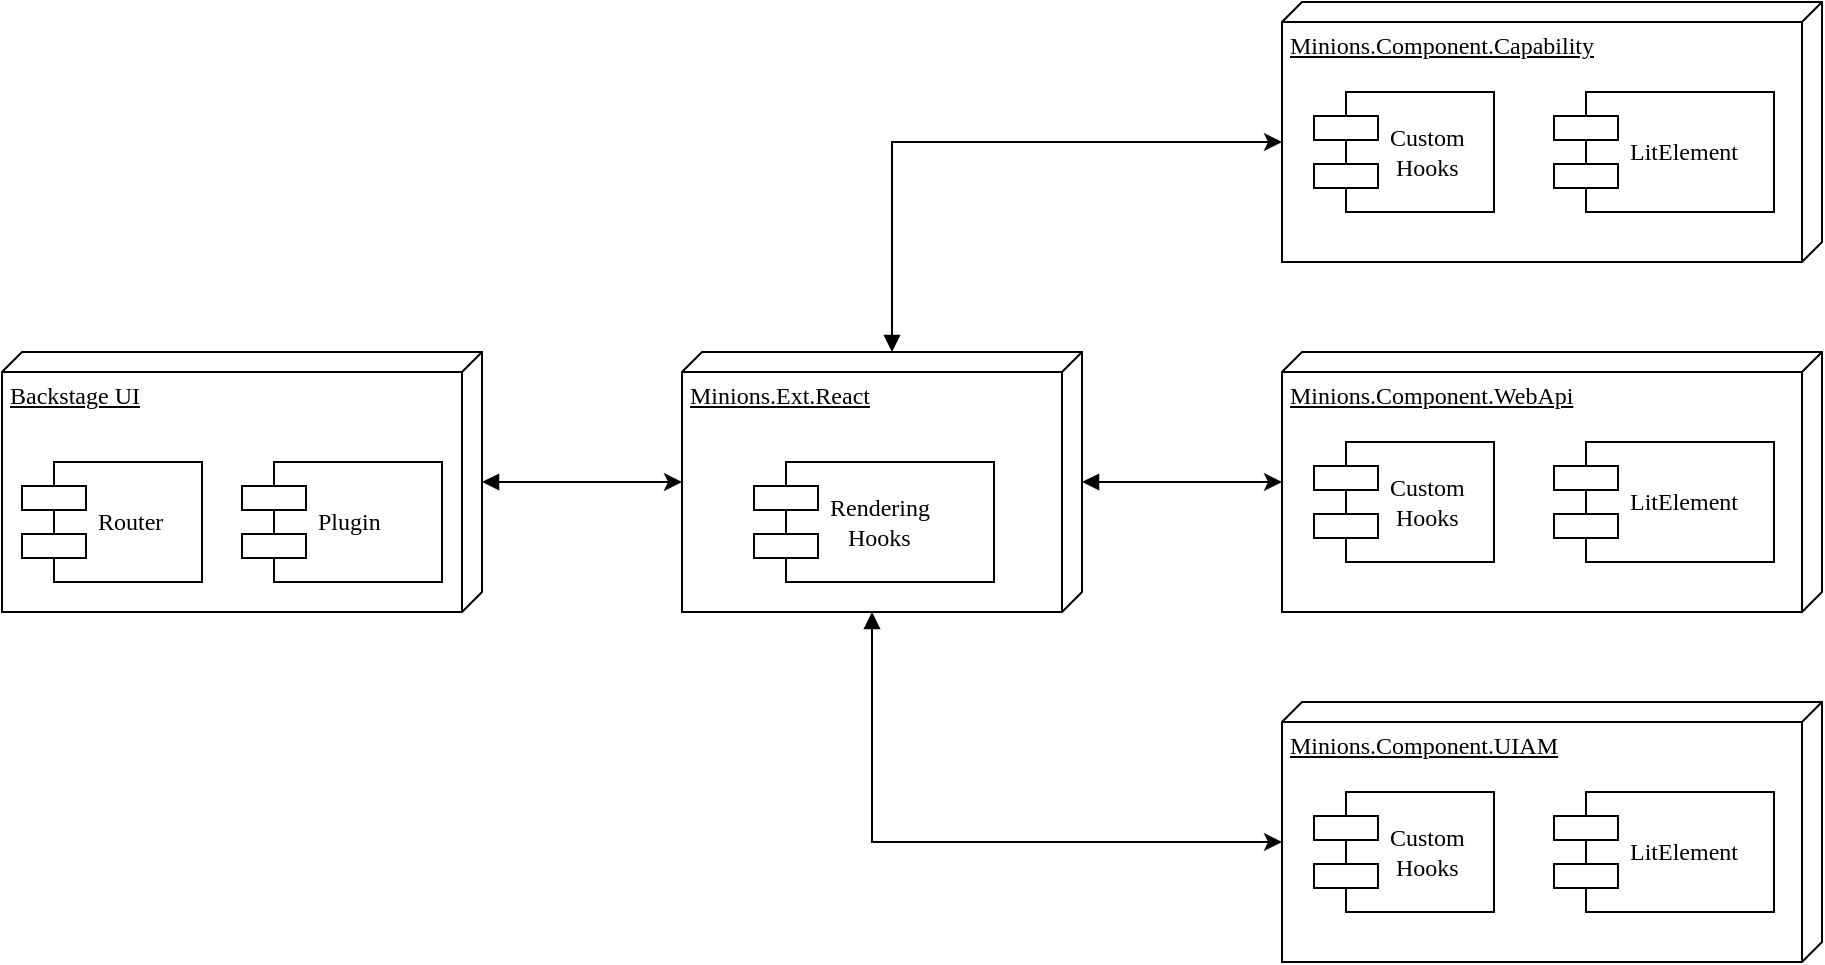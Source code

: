 <mxfile version="13.4.9" type="device"><diagram id="jiKrsAeWX7IeTpuFCbv0" name="Concept"><mxGraphModel dx="1422" dy="762" grid="1" gridSize="10" guides="1" tooltips="1" connect="1" arrows="1" fold="1" page="1" pageScale="1" pageWidth="1100" pageHeight="850" math="0" shadow="0"><root><mxCell id="4wQ2F6xJk1_6Uy3Wlf5l-0"/><mxCell id="4wQ2F6xJk1_6Uy3Wlf5l-1" parent="4wQ2F6xJk1_6Uy3Wlf5l-0"/><mxCell id="2OH3nTi8qwj1Oie5Mp1O-1" value="" style="edgeStyle=orthogonalEdgeStyle;rounded=0;orthogonalLoop=1;jettySize=auto;html=1;startArrow=block;" edge="1" parent="4wQ2F6xJk1_6Uy3Wlf5l-1" source="OImwAmibgvZ7ar8iiS1K-0" target="OImwAmibgvZ7ar8iiS1K-3"><mxGeometry relative="1" as="geometry"/></mxCell><mxCell id="OImwAmibgvZ7ar8iiS1K-0" value="Backstage UI" style="verticalAlign=top;align=left;spacingTop=8;spacingLeft=2;spacingRight=12;shape=cube;size=10;direction=south;fontStyle=4;html=1;rounded=0;shadow=0;comic=0;labelBackgroundColor=none;strokeWidth=1;fontFamily=Verdana;fontSize=12" vertex="1" parent="4wQ2F6xJk1_6Uy3Wlf5l-1"><mxGeometry x="70" y="305" width="240" height="130" as="geometry"/></mxCell><mxCell id="2OH3nTi8qwj1Oie5Mp1O-2" value="" style="edgeStyle=orthogonalEdgeStyle;rounded=0;orthogonalLoop=1;jettySize=auto;html=1;startArrow=block;" edge="1" parent="4wQ2F6xJk1_6Uy3Wlf5l-1" source="OImwAmibgvZ7ar8iiS1K-3" target="ORyDBMP1irTkb3yzkmrq-3"><mxGeometry relative="1" as="geometry"/></mxCell><mxCell id="2OH3nTi8qwj1Oie5Mp1O-4" value="" style="edgeStyle=orthogonalEdgeStyle;rounded=0;orthogonalLoop=1;jettySize=auto;html=1;entryX=0;entryY=0;entryDx=70;entryDy=270;entryPerimeter=0;exitX=0;exitY=0;exitDx=0;exitDy=95;exitPerimeter=0;startArrow=block;" edge="1" parent="4wQ2F6xJk1_6Uy3Wlf5l-1" source="OImwAmibgvZ7ar8iiS1K-3" target="ORyDBMP1irTkb3yzkmrq-2"><mxGeometry relative="1" as="geometry"/></mxCell><mxCell id="2OH3nTi8qwj1Oie5Mp1O-6" value="" style="edgeStyle=orthogonalEdgeStyle;rounded=0;orthogonalLoop=1;jettySize=auto;html=1;entryX=0;entryY=0;entryDx=70;entryDy=270;entryPerimeter=0;exitX=0;exitY=0;exitDx=130;exitDy=105;exitPerimeter=0;startArrow=block;" edge="1" parent="4wQ2F6xJk1_6Uy3Wlf5l-1" source="OImwAmibgvZ7ar8iiS1K-3" target="ORyDBMP1irTkb3yzkmrq-4"><mxGeometry relative="1" as="geometry"/></mxCell><mxCell id="OImwAmibgvZ7ar8iiS1K-3" value="Minions.Ext.React" style="verticalAlign=top;align=left;spacingTop=8;spacingLeft=2;spacingRight=12;shape=cube;size=10;direction=south;fontStyle=4;html=1;rounded=0;shadow=0;comic=0;labelBackgroundColor=none;strokeWidth=1;fontFamily=Verdana;fontSize=12" vertex="1" parent="4wQ2F6xJk1_6Uy3Wlf5l-1"><mxGeometry x="410" y="305" width="200" height="130" as="geometry"/></mxCell><mxCell id="ORyDBMP1irTkb3yzkmrq-0" value="Router" style="shape=component;align=left;spacingLeft=36;rounded=0;shadow=0;comic=0;labelBackgroundColor=none;strokeWidth=1;fontFamily=Verdana;fontSize=12;html=1;" vertex="1" parent="4wQ2F6xJk1_6Uy3Wlf5l-1"><mxGeometry x="80" y="360" width="90" height="60" as="geometry"/></mxCell><mxCell id="ORyDBMP1irTkb3yzkmrq-1" value="Rendering&lt;br&gt;&amp;nbsp; &amp;nbsp;Hooks" style="shape=component;align=left;spacingLeft=36;rounded=0;shadow=0;comic=0;labelBackgroundColor=none;strokeWidth=1;fontFamily=Verdana;fontSize=12;html=1;" vertex="1" parent="4wQ2F6xJk1_6Uy3Wlf5l-1"><mxGeometry x="446" y="360" width="120" height="60" as="geometry"/></mxCell><mxCell id="ORyDBMP1irTkb3yzkmrq-2" value="Minions.Component.Capability" style="verticalAlign=top;align=left;spacingTop=8;spacingLeft=2;spacingRight=12;shape=cube;size=10;direction=south;fontStyle=4;html=1;rounded=0;shadow=0;comic=0;labelBackgroundColor=none;strokeWidth=1;fontFamily=Verdana;fontSize=12" vertex="1" parent="4wQ2F6xJk1_6Uy3Wlf5l-1"><mxGeometry x="710" y="130" width="270" height="130" as="geometry"/></mxCell><mxCell id="ORyDBMP1irTkb3yzkmrq-3" value="Minions.Component.WebApi" style="verticalAlign=top;align=left;spacingTop=8;spacingLeft=2;spacingRight=12;shape=cube;size=10;direction=south;fontStyle=4;html=1;rounded=0;shadow=0;comic=0;labelBackgroundColor=none;strokeWidth=1;fontFamily=Verdana;fontSize=12" vertex="1" parent="4wQ2F6xJk1_6Uy3Wlf5l-1"><mxGeometry x="710" y="305" width="270" height="130" as="geometry"/></mxCell><mxCell id="ORyDBMP1irTkb3yzkmrq-4" value="Minions.Component.UIAM" style="verticalAlign=top;align=left;spacingTop=8;spacingLeft=2;spacingRight=12;shape=cube;size=10;direction=south;fontStyle=4;html=1;rounded=0;shadow=0;comic=0;labelBackgroundColor=none;strokeWidth=1;fontFamily=Verdana;fontSize=12" vertex="1" parent="4wQ2F6xJk1_6Uy3Wlf5l-1"><mxGeometry x="710" y="480" width="270" height="130" as="geometry"/></mxCell><mxCell id="ORyDBMP1irTkb3yzkmrq-10" value="Custom&lt;br&gt;&amp;nbsp;Hooks" style="shape=component;align=left;spacingLeft=36;rounded=0;shadow=0;comic=0;labelBackgroundColor=none;strokeWidth=1;fontFamily=Verdana;fontSize=12;html=1;" vertex="1" parent="4wQ2F6xJk1_6Uy3Wlf5l-1"><mxGeometry x="726" y="175" width="90" height="60" as="geometry"/></mxCell><mxCell id="ORyDBMP1irTkb3yzkmrq-13" value="LitElement" style="shape=component;align=left;spacingLeft=36;rounded=0;shadow=0;comic=0;labelBackgroundColor=none;strokeWidth=1;fontFamily=Verdana;fontSize=12;html=1;" vertex="1" parent="4wQ2F6xJk1_6Uy3Wlf5l-1"><mxGeometry x="846" y="175" width="110" height="60" as="geometry"/></mxCell><mxCell id="ORyDBMP1irTkb3yzkmrq-14" value="Custom&lt;br&gt;&amp;nbsp;Hooks" style="shape=component;align=left;spacingLeft=36;rounded=0;shadow=0;comic=0;labelBackgroundColor=none;strokeWidth=1;fontFamily=Verdana;fontSize=12;html=1;" vertex="1" parent="4wQ2F6xJk1_6Uy3Wlf5l-1"><mxGeometry x="726" y="350" width="90" height="60" as="geometry"/></mxCell><mxCell id="ORyDBMP1irTkb3yzkmrq-15" value="LitElement" style="shape=component;align=left;spacingLeft=36;rounded=0;shadow=0;comic=0;labelBackgroundColor=none;strokeWidth=1;fontFamily=Verdana;fontSize=12;html=1;" vertex="1" parent="4wQ2F6xJk1_6Uy3Wlf5l-1"><mxGeometry x="846" y="350" width="110" height="60" as="geometry"/></mxCell><mxCell id="ORyDBMP1irTkb3yzkmrq-16" value="Custom&lt;br&gt;&amp;nbsp;Hooks" style="shape=component;align=left;spacingLeft=36;rounded=0;shadow=0;comic=0;labelBackgroundColor=none;strokeWidth=1;fontFamily=Verdana;fontSize=12;html=1;" vertex="1" parent="4wQ2F6xJk1_6Uy3Wlf5l-1"><mxGeometry x="726" y="525" width="90" height="60" as="geometry"/></mxCell><mxCell id="ORyDBMP1irTkb3yzkmrq-17" value="LitElement" style="shape=component;align=left;spacingLeft=36;rounded=0;shadow=0;comic=0;labelBackgroundColor=none;strokeWidth=1;fontFamily=Verdana;fontSize=12;html=1;" vertex="1" parent="4wQ2F6xJk1_6Uy3Wlf5l-1"><mxGeometry x="846" y="525" width="110" height="60" as="geometry"/></mxCell><mxCell id="2OH3nTi8qwj1Oie5Mp1O-0" value="Plugin" style="shape=component;align=left;spacingLeft=36;rounded=0;shadow=0;comic=0;labelBackgroundColor=none;strokeWidth=1;fontFamily=Verdana;fontSize=12;html=1;" vertex="1" parent="4wQ2F6xJk1_6Uy3Wlf5l-1"><mxGeometry x="190" y="360" width="100" height="60" as="geometry"/></mxCell></root></mxGraphModel></diagram></mxfile>